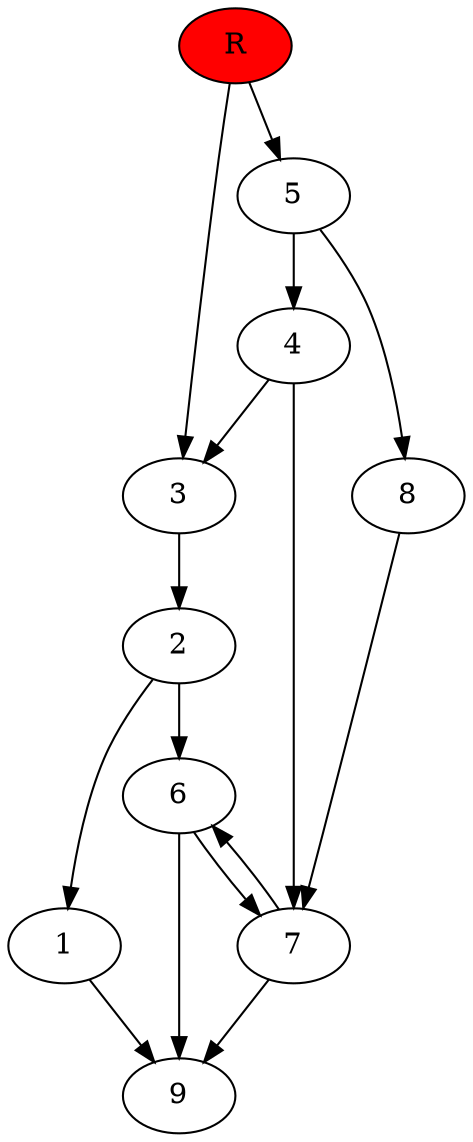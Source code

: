 digraph prb79360 {
	1
	2
	3
	4
	5
	6
	7
	8
	R [fillcolor="#ff0000" style=filled]
	1 -> 9
	2 -> 1
	2 -> 6
	3 -> 2
	4 -> 3
	4 -> 7
	5 -> 4
	5 -> 8
	6 -> 7
	6 -> 9
	7 -> 6
	7 -> 9
	8 -> 7
	R -> 3
	R -> 5
}
